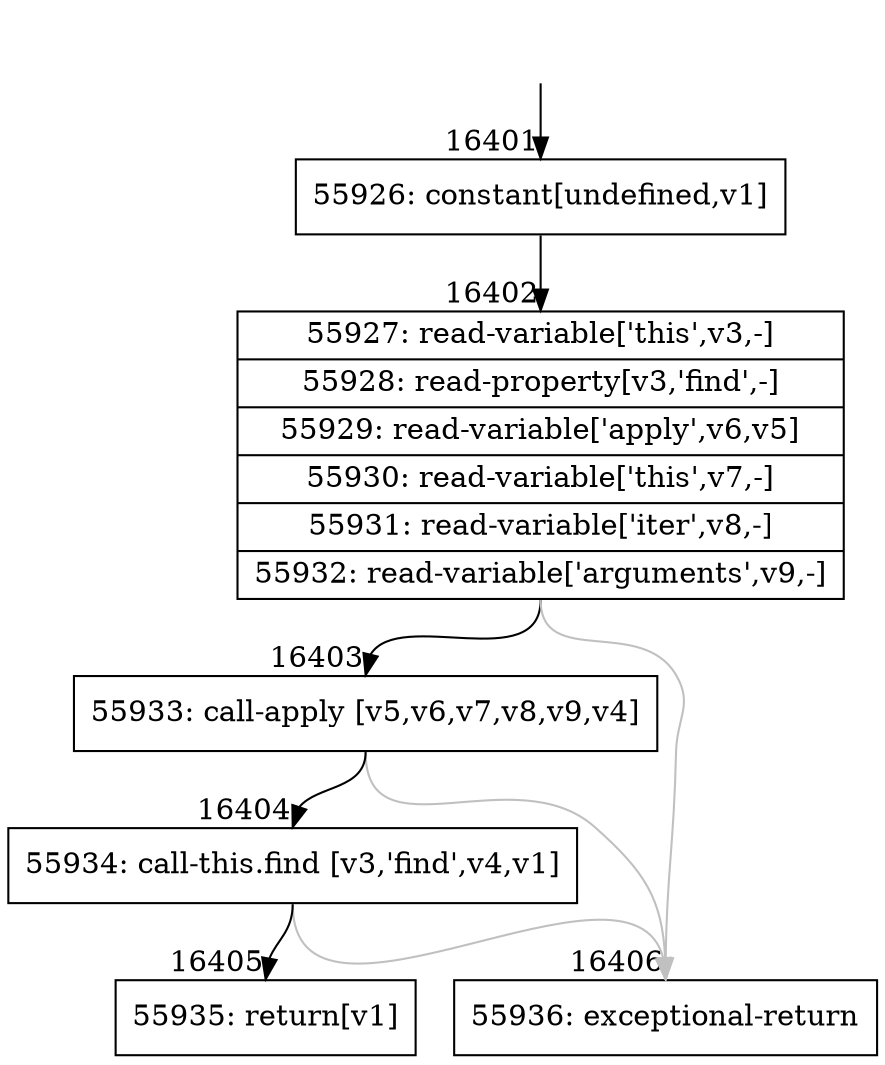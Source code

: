 digraph {
rankdir="TD"
BB_entry1401[shape=none,label=""];
BB_entry1401 -> BB16401 [tailport=s, headport=n, headlabel="    16401"]
BB16401 [shape=record label="{55926: constant[undefined,v1]}" ] 
BB16401 -> BB16402 [tailport=s, headport=n, headlabel="      16402"]
BB16402 [shape=record label="{55927: read-variable['this',v3,-]|55928: read-property[v3,'find',-]|55929: read-variable['apply',v6,v5]|55930: read-variable['this',v7,-]|55931: read-variable['iter',v8,-]|55932: read-variable['arguments',v9,-]}" ] 
BB16402 -> BB16403 [tailport=s, headport=n, headlabel="      16403"]
BB16402 -> BB16406 [tailport=s, headport=n, color=gray, headlabel="      16406"]
BB16403 [shape=record label="{55933: call-apply [v5,v6,v7,v8,v9,v4]}" ] 
BB16403 -> BB16404 [tailport=s, headport=n, headlabel="      16404"]
BB16403 -> BB16406 [tailport=s, headport=n, color=gray]
BB16404 [shape=record label="{55934: call-this.find [v3,'find',v4,v1]}" ] 
BB16404 -> BB16405 [tailport=s, headport=n, headlabel="      16405"]
BB16404 -> BB16406 [tailport=s, headport=n, color=gray]
BB16405 [shape=record label="{55935: return[v1]}" ] 
BB16406 [shape=record label="{55936: exceptional-return}" ] 
//#$~ 30625
}
